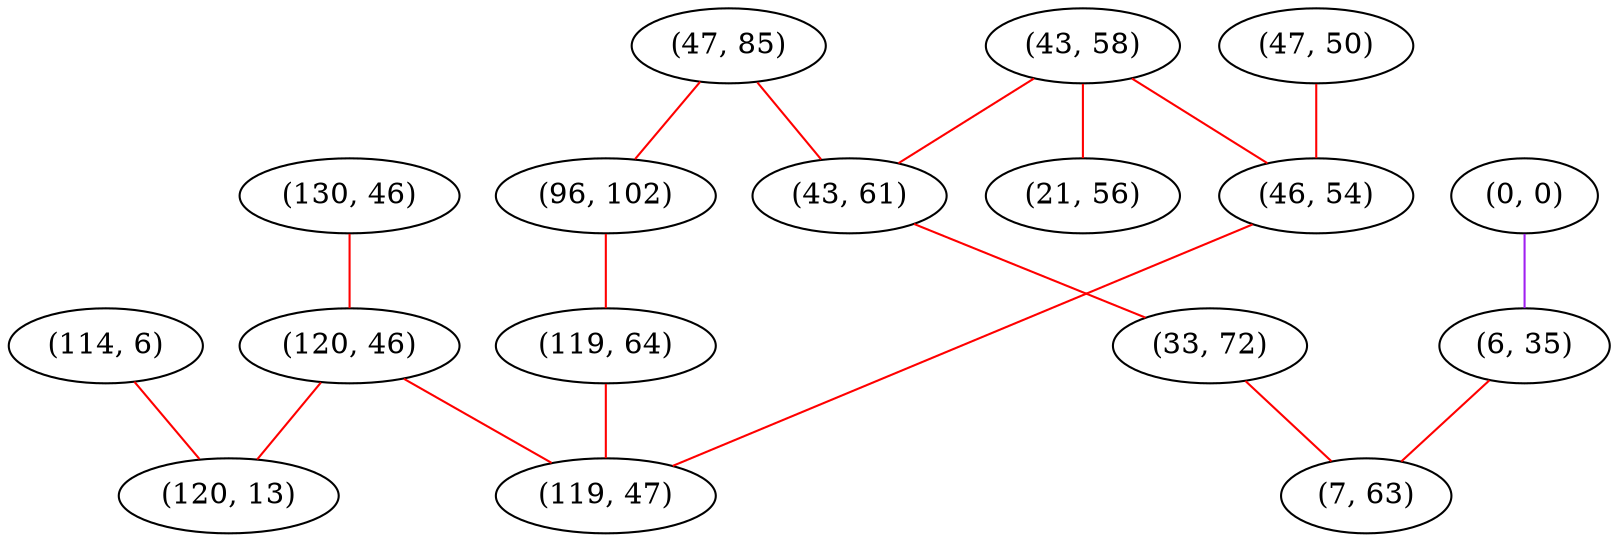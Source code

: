graph "" {
"(130, 46)";
"(120, 46)";
"(47, 85)";
"(43, 58)";
"(0, 0)";
"(43, 61)";
"(6, 35)";
"(96, 102)";
"(33, 72)";
"(114, 6)";
"(119, 64)";
"(7, 63)";
"(47, 50)";
"(120, 13)";
"(46, 54)";
"(21, 56)";
"(119, 47)";
"(130, 46)" -- "(120, 46)"  [color=red, key=0, weight=1];
"(120, 46)" -- "(120, 13)"  [color=red, key=0, weight=1];
"(120, 46)" -- "(119, 47)"  [color=red, key=0, weight=1];
"(47, 85)" -- "(96, 102)"  [color=red, key=0, weight=1];
"(47, 85)" -- "(43, 61)"  [color=red, key=0, weight=1];
"(43, 58)" -- "(46, 54)"  [color=red, key=0, weight=1];
"(43, 58)" -- "(21, 56)"  [color=red, key=0, weight=1];
"(43, 58)" -- "(43, 61)"  [color=red, key=0, weight=1];
"(0, 0)" -- "(6, 35)"  [color=purple, key=0, weight=4];
"(43, 61)" -- "(33, 72)"  [color=red, key=0, weight=1];
"(6, 35)" -- "(7, 63)"  [color=red, key=0, weight=1];
"(96, 102)" -- "(119, 64)"  [color=red, key=0, weight=1];
"(33, 72)" -- "(7, 63)"  [color=red, key=0, weight=1];
"(114, 6)" -- "(120, 13)"  [color=red, key=0, weight=1];
"(119, 64)" -- "(119, 47)"  [color=red, key=0, weight=1];
"(47, 50)" -- "(46, 54)"  [color=red, key=0, weight=1];
"(46, 54)" -- "(119, 47)"  [color=red, key=0, weight=1];
}
